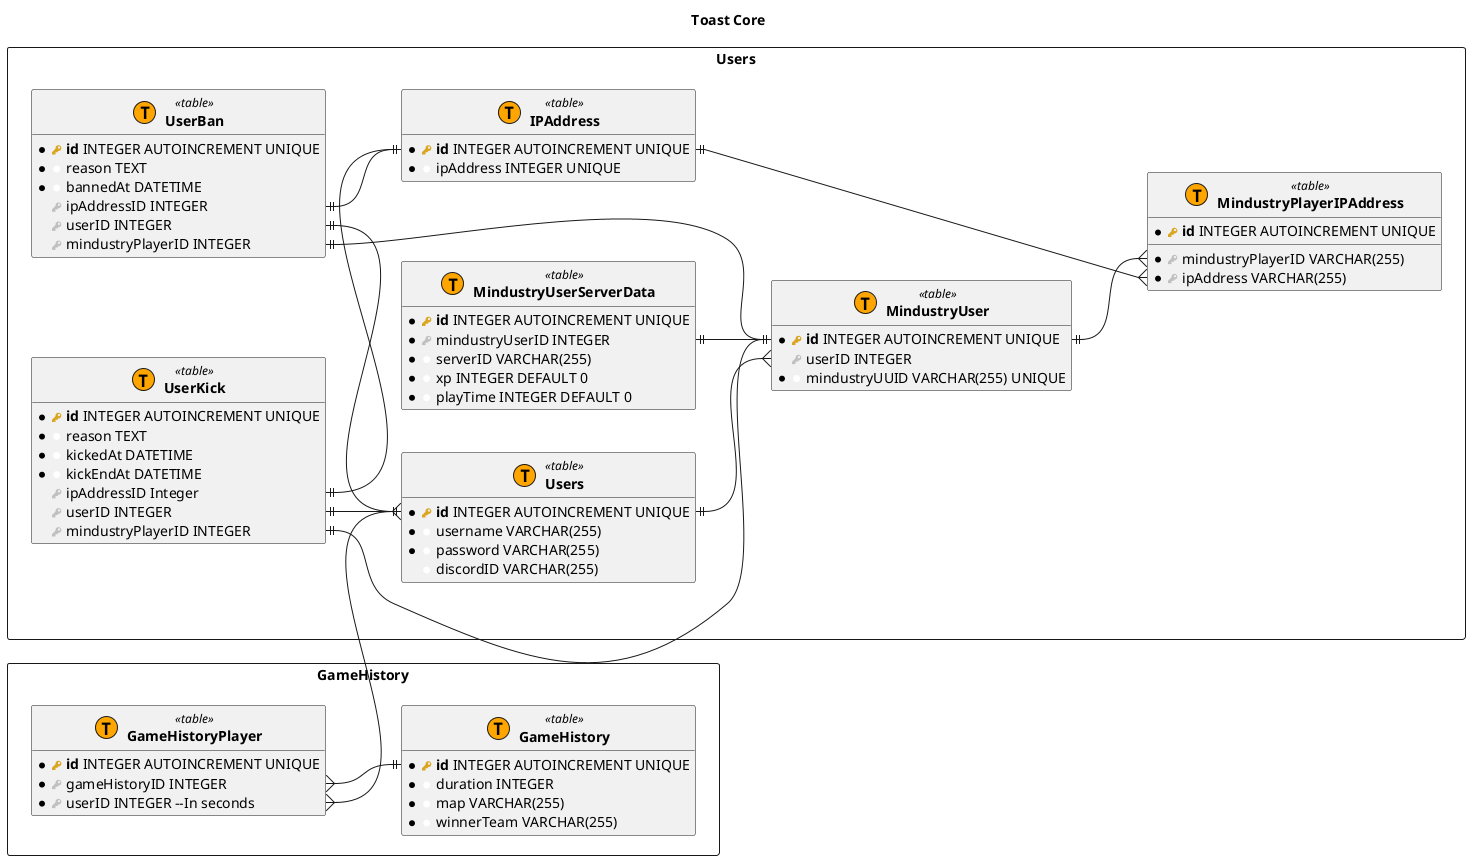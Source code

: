 @startuml

hide empty methods

!procedure $schema($name)
package "$name" as $name <<Rectangle>>
!endprocedure

!procedure $table($name)
entity "<b>$name</b>" as $name << (T, Orange) table >>
!endprocedure

!procedure $view($name)
entity "<b>$name</b>" as $name << (V, Aquamarine) view >>
!endprocedure

!procedure $pk($name)
<color:#GoldenRod><&key></color> <b>$name</b>
!endprocedure

!procedure $fk($name)
<color:#Silver><&key></color> $name
!endprocedure

!procedure $column($name)
{field} <color:#White><&media-record></color> $name
!endprocedure

title "Toast Core"

left to right direction

$schema("Users") {
    $table("Users") {
        * $pk("id") INTEGER AUTOINCREMENT UNIQUE
        * $column("username") VARCHAR(255)
        * $column("password") VARCHAR(255)
          $column("discordID") VARCHAR(255)
    }

    $table("MindustryUserServerData") {
        * $pk("id") INTEGER AUTOINCREMENT UNIQUE
        * $fk("mindustryUserID") INTEGER
        * $column("serverID") VARCHAR(255)
        * $column("xp") INTEGER DEFAULT 0
        * $column("playTime") INTEGER DEFAULT 0
    }

    $table("MindustryUser") {
        * $pk("id") INTEGER AUTOINCREMENT UNIQUE
          $fk("userID") INTEGER
        * $column("mindustryUUID") VARCHAR(255) UNIQUE
    }

    $table("MindustryPlayerIPAddress") {
        * $pk("id") INTEGER AUTOINCREMENT UNIQUE
        * $fk("mindustryPlayerID") VARCHAR(255)
        * $fk("ipAddress") VARCHAR(255)
    }

    $table("IPAddress") {
        * $pk("id") INTEGER AUTOINCREMENT UNIQUE
        * $column("ipAddress") INTEGER UNIQUE
    }

    $table("UserKick") {
        * $pk("id") INTEGER AUTOINCREMENT UNIQUE
        * $column("reason") TEXT
        * $column("kickedAt") DATETIME
        * $column("kickEndAt") DATETIME
          $fk("ipAddressID") Integer
          $fk("userID") INTEGER
          $fk("mindustryPlayerID") INTEGER
    }

    $table("UserBan") {
        * $pk("id") INTEGER AUTOINCREMENT UNIQUE
        * $column("reason") TEXT
        * $column("bannedAt") DATETIME
          $fk("ipAddressID") INTEGER
          $fk("userID") INTEGER
          $fk("mindustryPlayerID") INTEGER
    }

    Users::id ||--{ MindustryUser::userID
    MindustryUserServerData::mindustryUserID ||--|| MindustryUser::id

    MindustryUser::id ||--{ MindustryPlayerIPAddress::mindustryPlayerID
    IPAddress::id ||--{ MindustryPlayerIPAddress::ipAddress

    UserKick::ipAddressID ||--|| IPAddress::id
    UserKick::userID ||--|| Users::id
    UserKick::mindustryPlayerID ||--|| MindustryUser::id
    UserBan::ipAddressID ||--|| IPAddress::id
    UserBan::userID ||--|| Users::id
    UserBan::mindustryPlayerID ||--|| MindustryUser::id
}

$schema("GameHistory") {
    $table("GameHistory") {
        * $pk("id") INTEGER AUTOINCREMENT UNIQUE
        * $column("duration") INTEGER
        * $column("map") VARCHAR(255)
        * $column("winnerTeam") VARCHAR(255)
    }

    $table("GameHistoryPlayer") {
        * $pk("id") INTEGER AUTOINCREMENT UNIQUE
        * $fk("gameHistoryID") INTEGER
        * $fk("userID") INTEGER --In seconds
    }

    GameHistoryPlayer::gameHistoryID }--|| GameHistory::id
    GameHistoryPlayer::userID }--{ Users.Users::id
}

@enduml